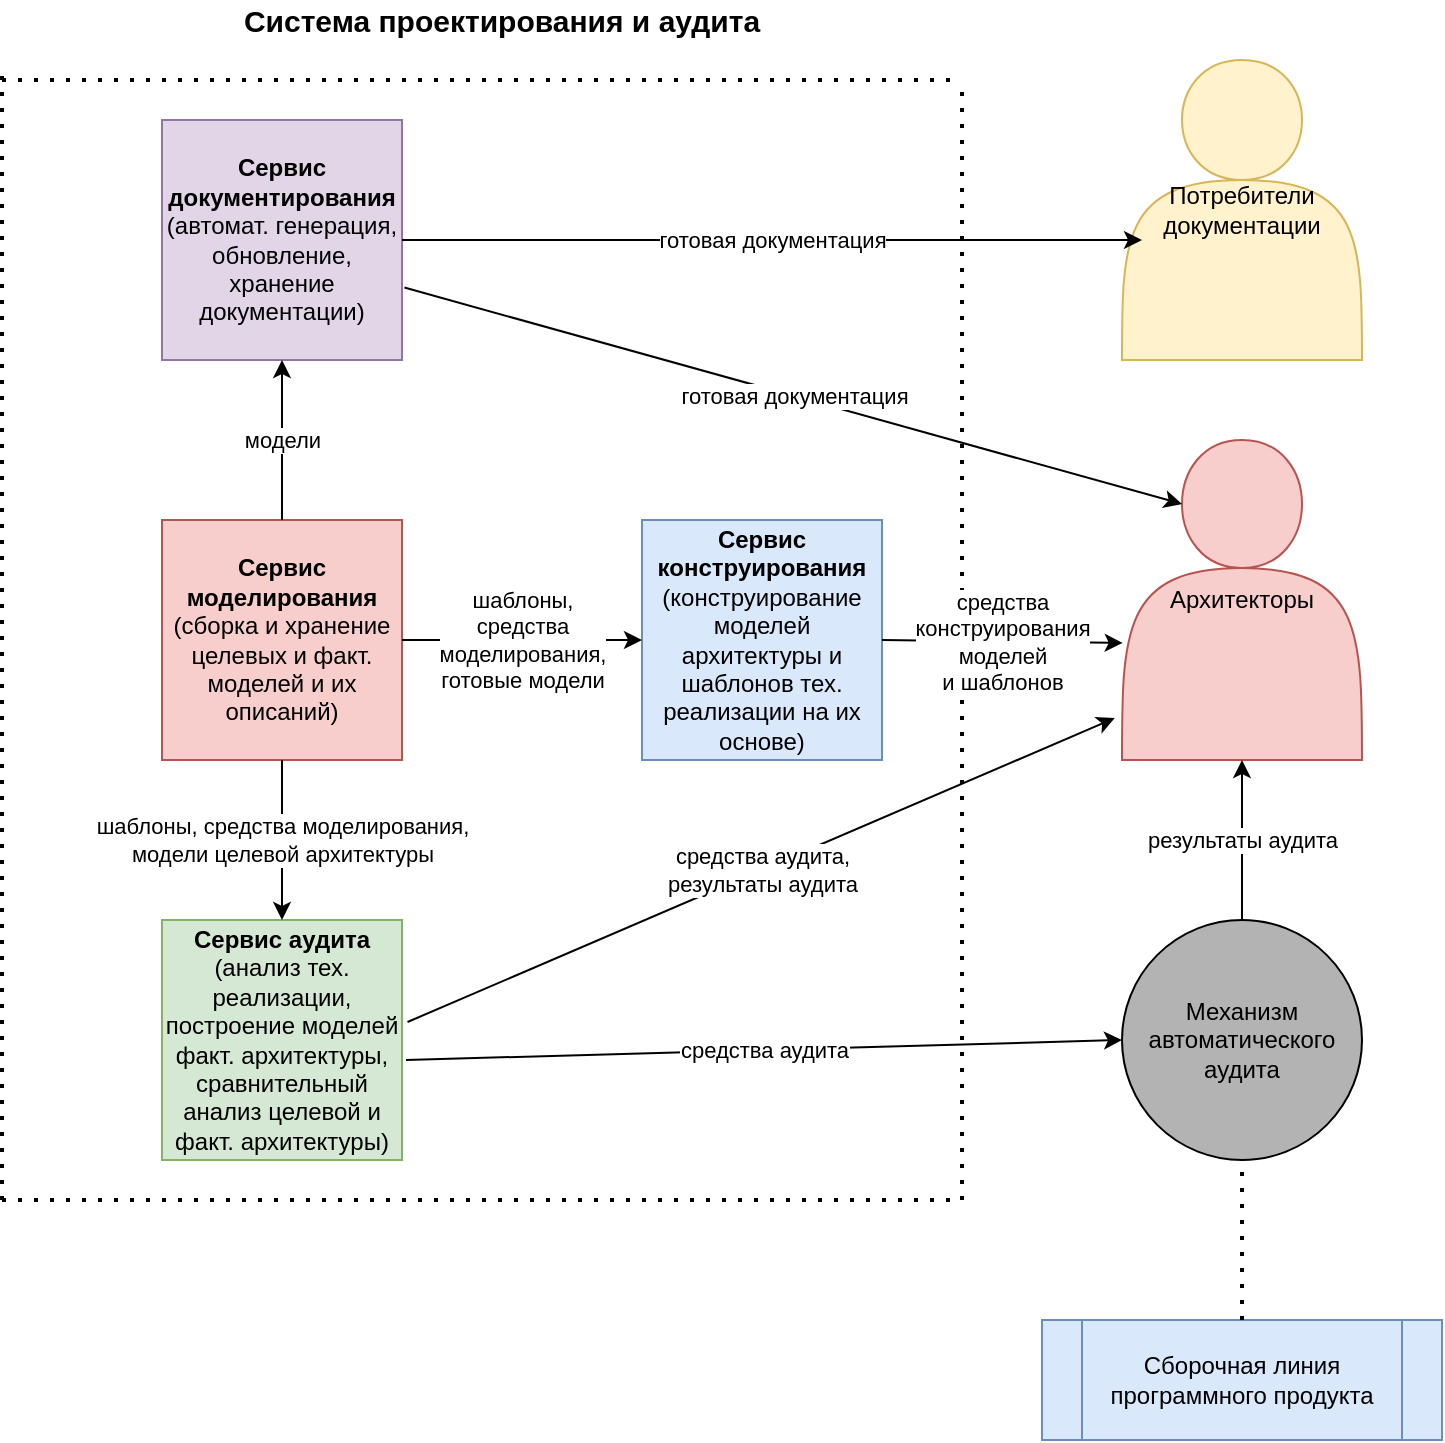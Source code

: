 <mxfile version="14.8.6" type="device"><diagram id="-JJpQPbJB3lYU9yMqWae" name="Page-1"><mxGraphModel dx="1038" dy="521" grid="1" gridSize="10" guides="1" tooltips="1" connect="1" arrows="1" fold="1" page="1" pageScale="1" pageWidth="827" pageHeight="1169" math="0" shadow="0"><root><mxCell id="0"/><mxCell id="1" parent="0"/><mxCell id="C0KcGle0yp6r65BO2a5F-1" value="&lt;b&gt;Сервис моделирования&lt;/b&gt; (сборка и хранение целевых и факт. моделей и их описаний)" style="whiteSpace=wrap;html=1;aspect=fixed;fillColor=#f8cecc;strokeColor=#b85450;" parent="1" vertex="1"><mxGeometry x="160" y="360" width="120" height="120" as="geometry"/></mxCell><mxCell id="C0KcGle0yp6r65BO2a5F-2" value="&lt;b&gt;Сервис аудита&lt;/b&gt; (анализ тех. реализации, построение моделей факт. архитектуры, сравнительный анализ целевой и факт. архитектуры)" style="whiteSpace=wrap;html=1;aspect=fixed;fillColor=#d5e8d4;strokeColor=#82b366;" parent="1" vertex="1"><mxGeometry x="160" y="560" width="120" height="120" as="geometry"/></mxCell><mxCell id="C0KcGle0yp6r65BO2a5F-3" value="шаблоны, средства моделирования,&lt;br&gt;модели целевой архитектуры" style="endArrow=classic;html=1;exitX=0.5;exitY=1;exitDx=0;exitDy=0;entryX=0.5;entryY=0;entryDx=0;entryDy=0;" parent="1" source="C0KcGle0yp6r65BO2a5F-1" target="C0KcGle0yp6r65BO2a5F-2" edge="1"><mxGeometry width="50" height="50" relative="1" as="geometry"><mxPoint x="210" y="580" as="sourcePoint"/><mxPoint x="260" y="530" as="targetPoint"/></mxGeometry></mxCell><mxCell id="C0KcGle0yp6r65BO2a5F-4" value="&lt;b&gt;Сервис конструирования&lt;/b&gt; (конструирование моделей архитектуры и шаблонов тех. реализации на их основе)" style="whiteSpace=wrap;html=1;aspect=fixed;fillColor=#dae8fc;strokeColor=#6c8ebf;" parent="1" vertex="1"><mxGeometry x="400" y="360" width="120" height="120" as="geometry"/></mxCell><mxCell id="C0KcGle0yp6r65BO2a5F-5" value="шаблоны, &lt;br&gt;средства &lt;br&gt;моделирования,&lt;br&gt;готовые модели" style="endArrow=classic;html=1;exitX=1;exitY=0.5;exitDx=0;exitDy=0;" parent="1" source="C0KcGle0yp6r65BO2a5F-1" edge="1"><mxGeometry width="50" height="50" relative="1" as="geometry"><mxPoint x="190" y="340" as="sourcePoint"/><mxPoint x="400" y="420" as="targetPoint"/></mxGeometry></mxCell><mxCell id="C0KcGle0yp6r65BO2a5F-6" value="&lt;b&gt;Сервис документирования&lt;/b&gt;&lt;br&gt;(автомат. генерация, обновление, хранение документации)" style="whiteSpace=wrap;html=1;aspect=fixed;fillColor=#e1d5e7;strokeColor=#9673a6;" parent="1" vertex="1"><mxGeometry x="160" y="160" width="120" height="120" as="geometry"/></mxCell><mxCell id="C0KcGle0yp6r65BO2a5F-9" value="" style="endArrow=none;dashed=1;html=1;dashPattern=1 3;strokeWidth=2;" parent="1" edge="1"><mxGeometry width="50" height="50" relative="1" as="geometry"><mxPoint x="80" y="700" as="sourcePoint"/><mxPoint x="80" y="136.8" as="targetPoint"/></mxGeometry></mxCell><mxCell id="C0KcGle0yp6r65BO2a5F-10" value="" style="endArrow=none;dashed=1;html=1;dashPattern=1 3;strokeWidth=2;" parent="1" edge="1"><mxGeometry width="50" height="50" relative="1" as="geometry"><mxPoint x="80" y="700" as="sourcePoint"/><mxPoint x="560" y="700" as="targetPoint"/></mxGeometry></mxCell><mxCell id="C0KcGle0yp6r65BO2a5F-11" value="" style="endArrow=none;dashed=1;html=1;dashPattern=1 3;strokeWidth=2;" parent="1" edge="1"><mxGeometry width="50" height="50" relative="1" as="geometry"><mxPoint x="560" y="700" as="sourcePoint"/><mxPoint x="560" y="140" as="targetPoint"/></mxGeometry></mxCell><mxCell id="C0KcGle0yp6r65BO2a5F-12" value="" style="endArrow=none;dashed=1;html=1;dashPattern=1 3;strokeWidth=2;" parent="1" edge="1"><mxGeometry width="50" height="50" relative="1" as="geometry"><mxPoint x="80" y="140" as="sourcePoint"/><mxPoint x="560" y="140" as="targetPoint"/></mxGeometry></mxCell><mxCell id="C0KcGle0yp6r65BO2a5F-13" value="&lt;b&gt;&lt;font style=&quot;font-size: 15px&quot;&gt;Система проектирования и аудита&lt;/font&gt;&lt;/b&gt;" style="text;html=1;strokeColor=none;fillColor=none;align=center;verticalAlign=middle;whiteSpace=wrap;rounded=0;" parent="1" vertex="1"><mxGeometry x="150" y="100" width="360" height="20" as="geometry"/></mxCell><mxCell id="C0KcGle0yp6r65BO2a5F-14" value="Архитекторы" style="shape=actor;whiteSpace=wrap;html=1;fillColor=#f8cecc;strokeColor=#b85450;" parent="1" vertex="1"><mxGeometry x="640" y="320" width="120" height="160" as="geometry"/></mxCell><mxCell id="C0KcGle0yp6r65BO2a5F-15" value="Потребители документации" style="shape=actor;whiteSpace=wrap;html=1;fillColor=#fff2cc;strokeColor=#d6b656;" parent="1" vertex="1"><mxGeometry x="640" y="130" width="120" height="150" as="geometry"/></mxCell><mxCell id="C0KcGle0yp6r65BO2a5F-16" value="модели" style="endArrow=classic;html=1;exitX=0.5;exitY=0;exitDx=0;exitDy=0;entryX=0.5;entryY=1;entryDx=0;entryDy=0;" parent="1" source="C0KcGle0yp6r65BO2a5F-1" target="C0KcGle0yp6r65BO2a5F-6" edge="1"><mxGeometry width="50" height="50" relative="1" as="geometry"><mxPoint x="210" y="350" as="sourcePoint"/><mxPoint x="260" y="300" as="targetPoint"/></mxGeometry></mxCell><mxCell id="C0KcGle0yp6r65BO2a5F-17" value="готовая документация" style="endArrow=classic;html=1;exitX=1;exitY=0.5;exitDx=0;exitDy=0;" parent="1" source="C0KcGle0yp6r65BO2a5F-6" edge="1"><mxGeometry width="50" height="50" relative="1" as="geometry"><mxPoint x="410" y="270" as="sourcePoint"/><mxPoint x="650" y="220" as="targetPoint"/></mxGeometry></mxCell><mxCell id="C0KcGle0yp6r65BO2a5F-18" value="готовая документация" style="endArrow=classic;html=1;exitX=1.01;exitY=0.698;exitDx=0;exitDy=0;exitPerimeter=0;entryX=0.25;entryY=0.2;entryDx=0;entryDy=0;entryPerimeter=0;" parent="1" source="C0KcGle0yp6r65BO2a5F-6" target="C0KcGle0yp6r65BO2a5F-14" edge="1"><mxGeometry width="50" height="50" relative="1" as="geometry"><mxPoint x="400" y="310" as="sourcePoint"/><mxPoint x="450" y="260" as="targetPoint"/></mxGeometry></mxCell><mxCell id="C0KcGle0yp6r65BO2a5F-19" value="средства&lt;br&gt;конструирования&lt;br&gt;моделей &lt;br&gt;и шаблонов" style="endArrow=classic;html=1;exitX=1;exitY=0.5;exitDx=0;exitDy=0;entryX=0.003;entryY=0.634;entryDx=0;entryDy=0;entryPerimeter=0;" parent="1" source="C0KcGle0yp6r65BO2a5F-4" target="C0KcGle0yp6r65BO2a5F-14" edge="1"><mxGeometry width="50" height="50" relative="1" as="geometry"><mxPoint x="580" y="440" as="sourcePoint"/><mxPoint x="630" y="390" as="targetPoint"/></mxGeometry></mxCell><mxCell id="C0KcGle0yp6r65BO2a5F-20" value="средства аудита,&lt;br&gt;результаты аудита" style="endArrow=classic;html=1;exitX=1.023;exitY=0.425;exitDx=0;exitDy=0;entryX=-0.03;entryY=0.869;entryDx=0;entryDy=0;entryPerimeter=0;exitPerimeter=0;" parent="1" source="C0KcGle0yp6r65BO2a5F-2" target="C0KcGle0yp6r65BO2a5F-14" edge="1"><mxGeometry width="50" height="50" relative="1" as="geometry"><mxPoint x="370" y="620" as="sourcePoint"/><mxPoint x="420" y="570" as="targetPoint"/></mxGeometry></mxCell><mxCell id="C0KcGle0yp6r65BO2a5F-21" value="Механизм автоматического аудита" style="ellipse;whiteSpace=wrap;html=1;aspect=fixed;fillColor=#B3B3B3;" parent="1" vertex="1"><mxGeometry x="640" y="560" width="120" height="120" as="geometry"/></mxCell><mxCell id="C0KcGle0yp6r65BO2a5F-22" value="средства аудита" style="endArrow=classic;html=1;entryX=0;entryY=0.5;entryDx=0;entryDy=0;" parent="1" target="C0KcGle0yp6r65BO2a5F-21" edge="1"><mxGeometry width="50" height="50" relative="1" as="geometry"><mxPoint x="282" y="630" as="sourcePoint"/><mxPoint x="450" y="620" as="targetPoint"/></mxGeometry></mxCell><mxCell id="C0KcGle0yp6r65BO2a5F-23" value="результаты аудита" style="endArrow=classic;html=1;exitX=0.5;exitY=0;exitDx=0;exitDy=0;entryX=0.5;entryY=1;entryDx=0;entryDy=0;" parent="1" source="C0KcGle0yp6r65BO2a5F-21" target="C0KcGle0yp6r65BO2a5F-14" edge="1"><mxGeometry width="50" height="50" relative="1" as="geometry"><mxPoint x="670" y="540" as="sourcePoint"/><mxPoint x="720" y="490" as="targetPoint"/></mxGeometry></mxCell><mxCell id="C0KcGle0yp6r65BO2a5F-24" value="Сборочная линия&lt;br&gt;программного продукта" style="shape=process;whiteSpace=wrap;html=1;backgroundOutline=1;fillColor=#dae8fc;strokeColor=#6c8ebf;" parent="1" vertex="1"><mxGeometry x="600" y="760" width="200" height="60" as="geometry"/></mxCell><mxCell id="C0KcGle0yp6r65BO2a5F-25" value="" style="endArrow=none;dashed=1;html=1;dashPattern=1 3;strokeWidth=2;entryX=0.5;entryY=1;entryDx=0;entryDy=0;exitX=0.5;exitY=0;exitDx=0;exitDy=0;" parent="1" source="C0KcGle0yp6r65BO2a5F-24" target="C0KcGle0yp6r65BO2a5F-21" edge="1"><mxGeometry width="50" height="50" relative="1" as="geometry"><mxPoint x="690" y="770" as="sourcePoint"/><mxPoint x="740" y="720" as="targetPoint"/></mxGeometry></mxCell></root></mxGraphModel></diagram></mxfile>
